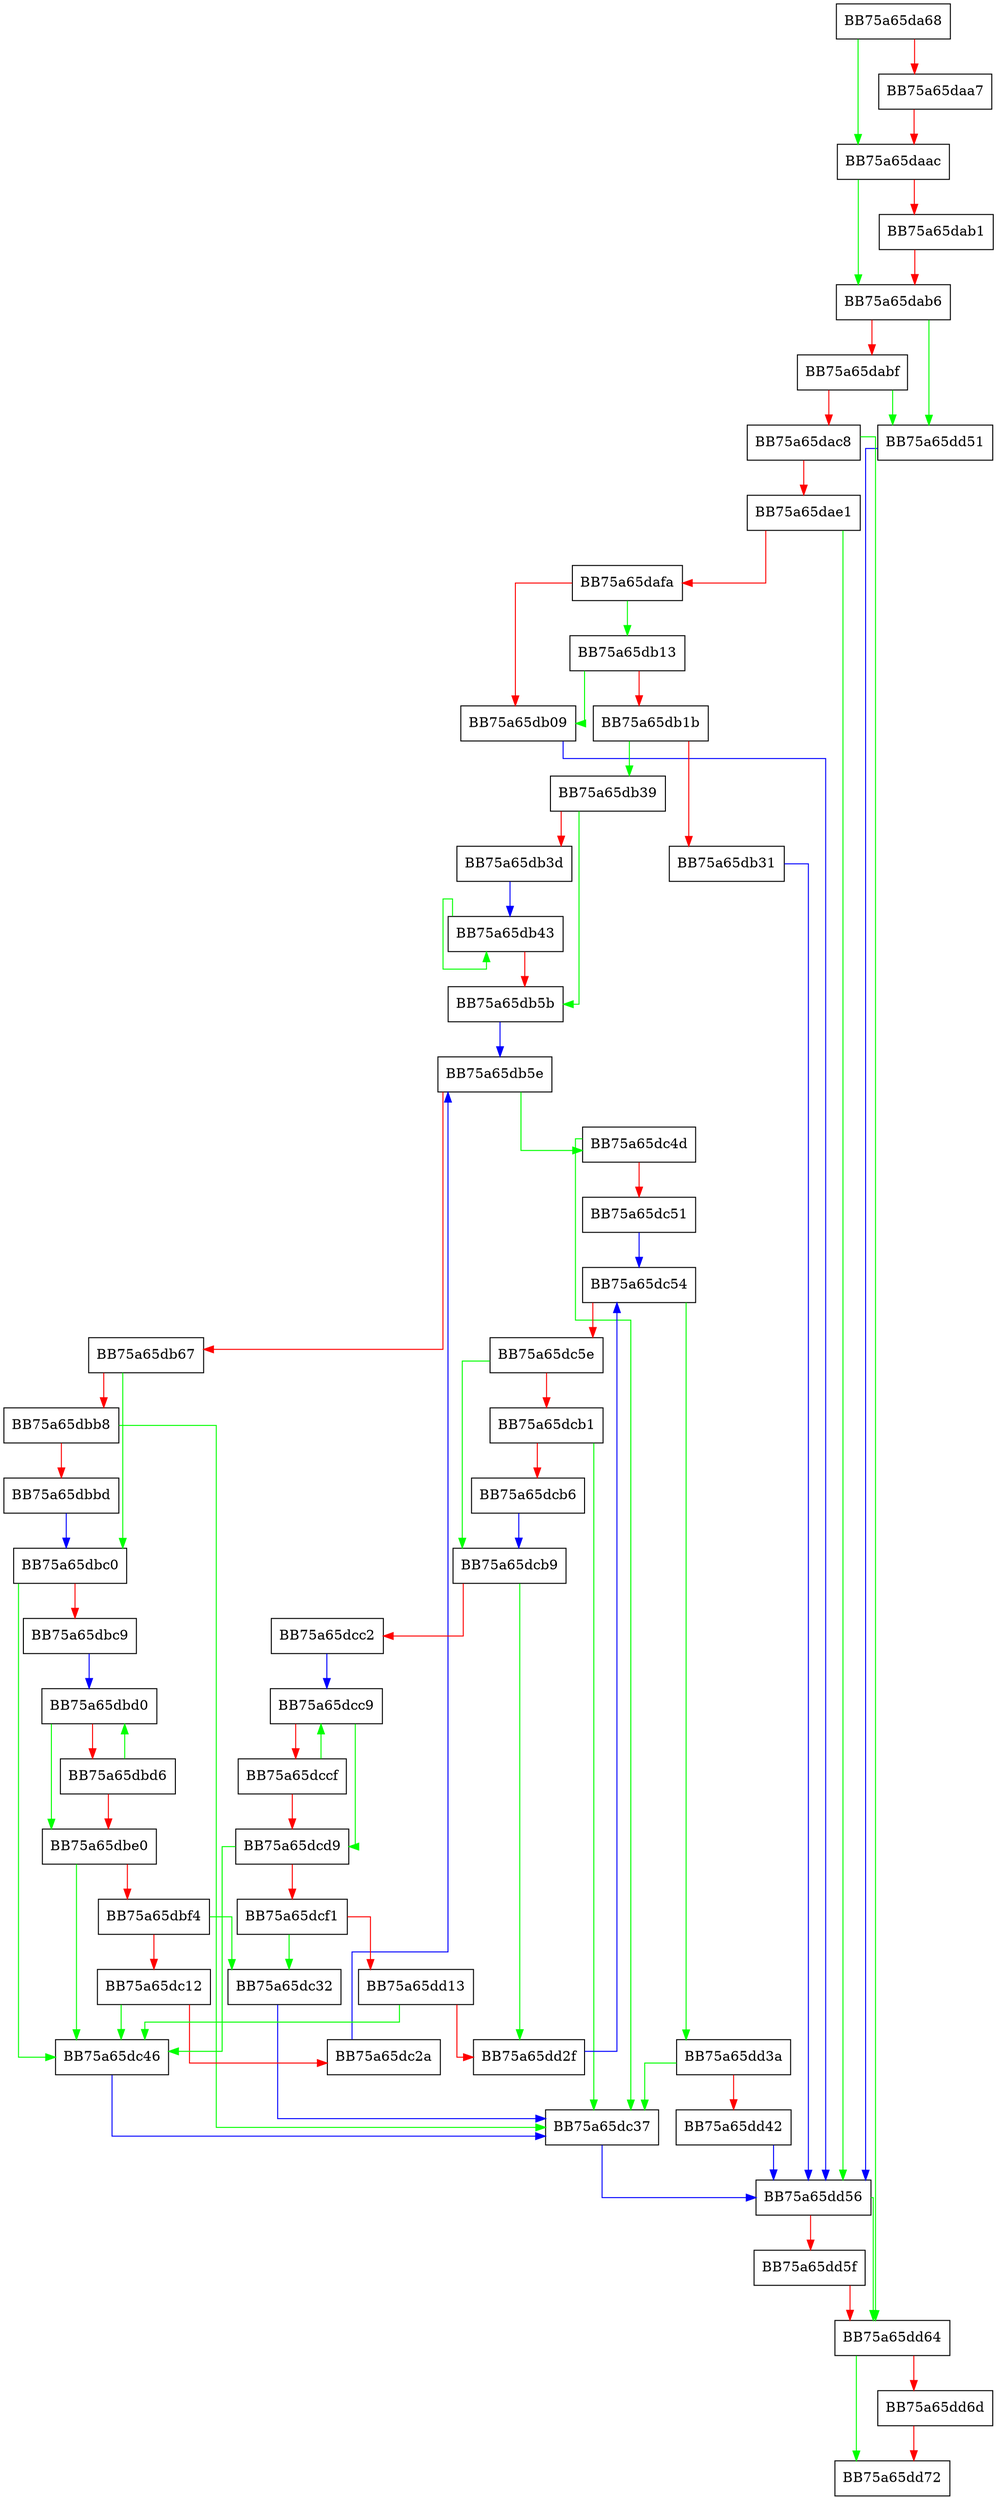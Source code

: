 digraph EnumProviders {
  node [shape="box"];
  graph [splines=ortho];
  BB75a65da68 -> BB75a65daac [color="green"];
  BB75a65da68 -> BB75a65daa7 [color="red"];
  BB75a65daa7 -> BB75a65daac [color="red"];
  BB75a65daac -> BB75a65dab6 [color="green"];
  BB75a65daac -> BB75a65dab1 [color="red"];
  BB75a65dab1 -> BB75a65dab6 [color="red"];
  BB75a65dab6 -> BB75a65dd51 [color="green"];
  BB75a65dab6 -> BB75a65dabf [color="red"];
  BB75a65dabf -> BB75a65dd51 [color="green"];
  BB75a65dabf -> BB75a65dac8 [color="red"];
  BB75a65dac8 -> BB75a65dd64 [color="green"];
  BB75a65dac8 -> BB75a65dae1 [color="red"];
  BB75a65dae1 -> BB75a65dd56 [color="green"];
  BB75a65dae1 -> BB75a65dafa [color="red"];
  BB75a65dafa -> BB75a65db13 [color="green"];
  BB75a65dafa -> BB75a65db09 [color="red"];
  BB75a65db09 -> BB75a65dd56 [color="blue"];
  BB75a65db13 -> BB75a65db09 [color="green"];
  BB75a65db13 -> BB75a65db1b [color="red"];
  BB75a65db1b -> BB75a65db39 [color="green"];
  BB75a65db1b -> BB75a65db31 [color="red"];
  BB75a65db31 -> BB75a65dd56 [color="blue"];
  BB75a65db39 -> BB75a65db5b [color="green"];
  BB75a65db39 -> BB75a65db3d [color="red"];
  BB75a65db3d -> BB75a65db43 [color="blue"];
  BB75a65db43 -> BB75a65db43 [color="green"];
  BB75a65db43 -> BB75a65db5b [color="red"];
  BB75a65db5b -> BB75a65db5e [color="blue"];
  BB75a65db5e -> BB75a65dc4d [color="green"];
  BB75a65db5e -> BB75a65db67 [color="red"];
  BB75a65db67 -> BB75a65dbc0 [color="green"];
  BB75a65db67 -> BB75a65dbb8 [color="red"];
  BB75a65dbb8 -> BB75a65dc37 [color="green"];
  BB75a65dbb8 -> BB75a65dbbd [color="red"];
  BB75a65dbbd -> BB75a65dbc0 [color="blue"];
  BB75a65dbc0 -> BB75a65dc46 [color="green"];
  BB75a65dbc0 -> BB75a65dbc9 [color="red"];
  BB75a65dbc9 -> BB75a65dbd0 [color="blue"];
  BB75a65dbd0 -> BB75a65dbe0 [color="green"];
  BB75a65dbd0 -> BB75a65dbd6 [color="red"];
  BB75a65dbd6 -> BB75a65dbd0 [color="green"];
  BB75a65dbd6 -> BB75a65dbe0 [color="red"];
  BB75a65dbe0 -> BB75a65dc46 [color="green"];
  BB75a65dbe0 -> BB75a65dbf4 [color="red"];
  BB75a65dbf4 -> BB75a65dc32 [color="green"];
  BB75a65dbf4 -> BB75a65dc12 [color="red"];
  BB75a65dc12 -> BB75a65dc46 [color="green"];
  BB75a65dc12 -> BB75a65dc2a [color="red"];
  BB75a65dc2a -> BB75a65db5e [color="blue"];
  BB75a65dc32 -> BB75a65dc37 [color="blue"];
  BB75a65dc37 -> BB75a65dd56 [color="blue"];
  BB75a65dc46 -> BB75a65dc37 [color="blue"];
  BB75a65dc4d -> BB75a65dc37 [color="green"];
  BB75a65dc4d -> BB75a65dc51 [color="red"];
  BB75a65dc51 -> BB75a65dc54 [color="blue"];
  BB75a65dc54 -> BB75a65dd3a [color="green"];
  BB75a65dc54 -> BB75a65dc5e [color="red"];
  BB75a65dc5e -> BB75a65dcb9 [color="green"];
  BB75a65dc5e -> BB75a65dcb1 [color="red"];
  BB75a65dcb1 -> BB75a65dc37 [color="green"];
  BB75a65dcb1 -> BB75a65dcb6 [color="red"];
  BB75a65dcb6 -> BB75a65dcb9 [color="blue"];
  BB75a65dcb9 -> BB75a65dd2f [color="green"];
  BB75a65dcb9 -> BB75a65dcc2 [color="red"];
  BB75a65dcc2 -> BB75a65dcc9 [color="blue"];
  BB75a65dcc9 -> BB75a65dcd9 [color="green"];
  BB75a65dcc9 -> BB75a65dccf [color="red"];
  BB75a65dccf -> BB75a65dcc9 [color="green"];
  BB75a65dccf -> BB75a65dcd9 [color="red"];
  BB75a65dcd9 -> BB75a65dc46 [color="green"];
  BB75a65dcd9 -> BB75a65dcf1 [color="red"];
  BB75a65dcf1 -> BB75a65dc32 [color="green"];
  BB75a65dcf1 -> BB75a65dd13 [color="red"];
  BB75a65dd13 -> BB75a65dc46 [color="green"];
  BB75a65dd13 -> BB75a65dd2f [color="red"];
  BB75a65dd2f -> BB75a65dc54 [color="blue"];
  BB75a65dd3a -> BB75a65dc37 [color="green"];
  BB75a65dd3a -> BB75a65dd42 [color="red"];
  BB75a65dd42 -> BB75a65dd56 [color="blue"];
  BB75a65dd51 -> BB75a65dd56 [color="blue"];
  BB75a65dd56 -> BB75a65dd64 [color="green"];
  BB75a65dd56 -> BB75a65dd5f [color="red"];
  BB75a65dd5f -> BB75a65dd64 [color="red"];
  BB75a65dd64 -> BB75a65dd72 [color="green"];
  BB75a65dd64 -> BB75a65dd6d [color="red"];
  BB75a65dd6d -> BB75a65dd72 [color="red"];
}